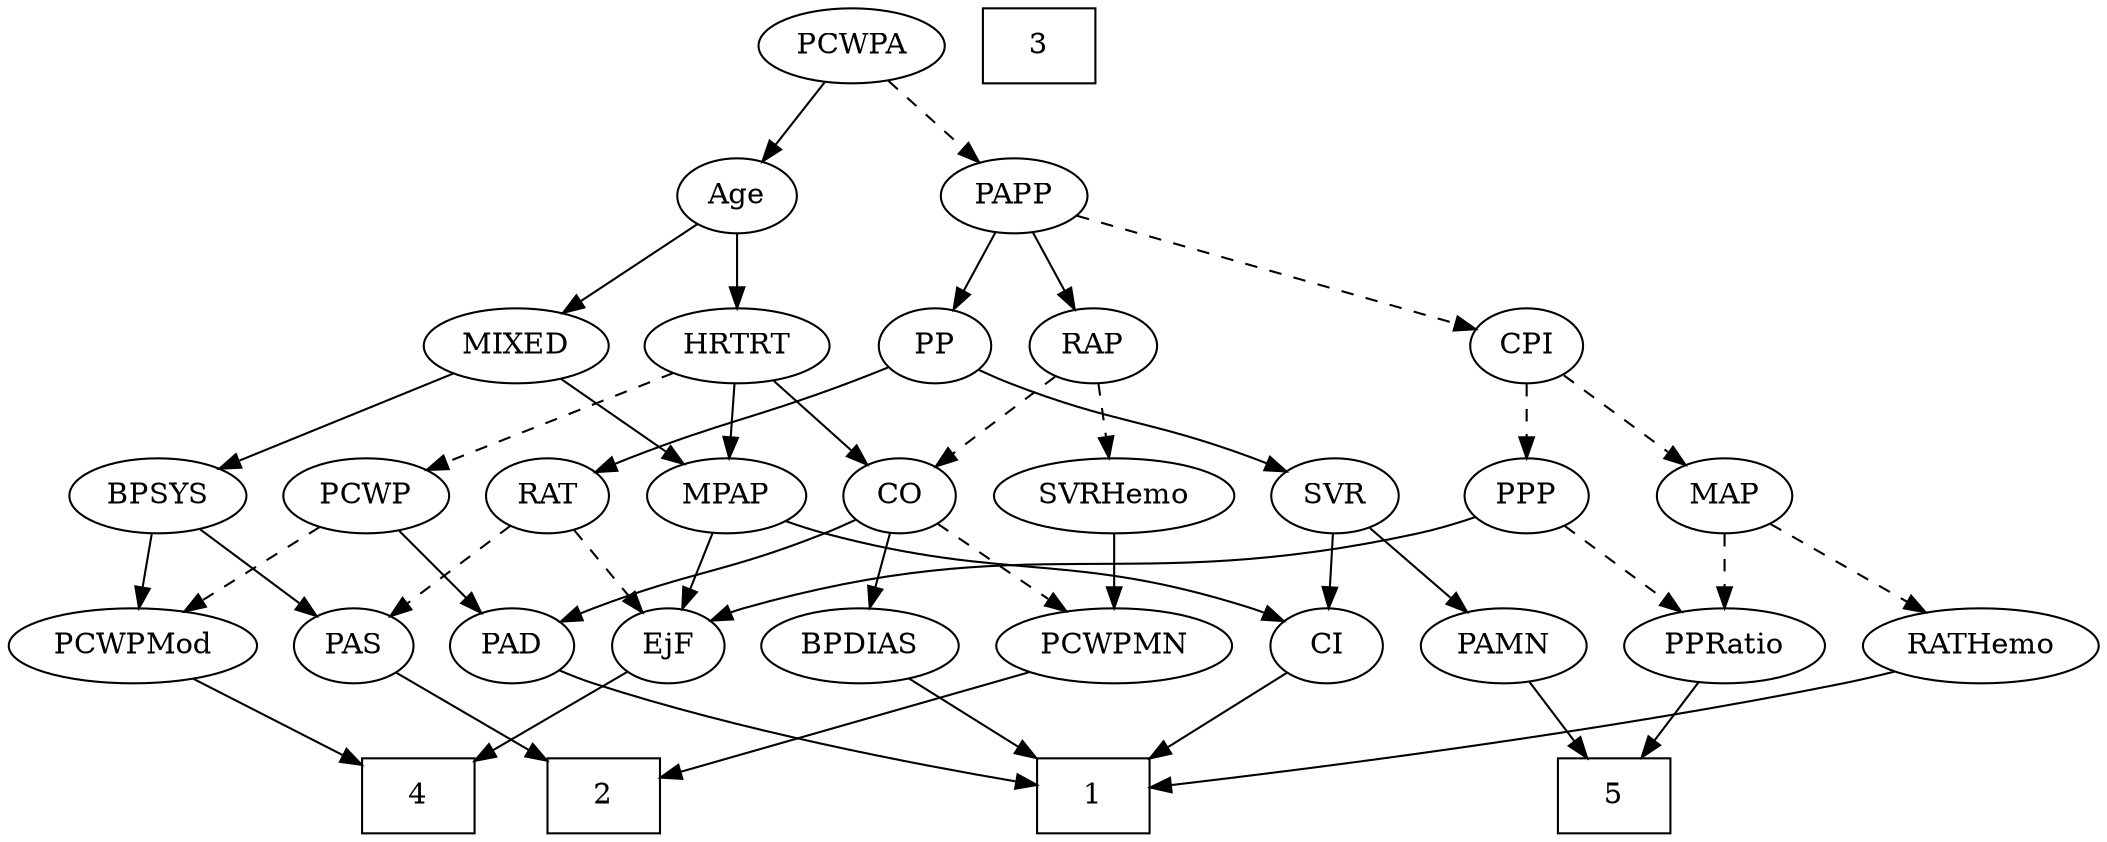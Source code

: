 strict digraph {
	graph [bb="0,0,920.39,396"];
	node [label="\N"];
	1	[height=0.5,
		pos="486,18",
		shape=box,
		width=0.75];
	2	[height=0.5,
		pos="265,18",
		shape=box,
		width=0.75];
	3	[height=0.5,
		pos="461,378",
		shape=box,
		width=0.75];
	4	[height=0.5,
		pos="181,18",
		shape=box,
		width=0.75];
	5	[height=0.5,
		pos="717,18",
		shape=box,
		width=0.75];
	Age	[height=0.5,
		pos="323,306",
		width=0.75];
	MIXED	[height=0.5,
		pos="225,234",
		width=1.1193];
	Age -> MIXED	[pos="e,245.57,249.7 305.02,292.16 290.72,281.94 270.42,267.44 253.85,255.61",
		style=solid];
	HRTRT	[height=0.5,
		pos="323,234",
		width=1.1013];
	Age -> HRTRT	[pos="e,323,252.1 323,287.7 323,279.98 323,270.71 323,262.11",
		style=solid];
	EjF	[height=0.5,
		pos="297,90",
		width=0.75];
	EjF -> 4	[pos="e,208.3,35.478 277.58,77.284 261.06,67.316 236.9,52.737 216.88,40.655",
		style=solid];
	RAP	[height=0.5,
		pos="486,234",
		width=0.77632];
	CO	[height=0.5,
		pos="399,162",
		width=0.75];
	RAP -> CO	[pos="e,415.72,176.46 469.22,219.5 456.34,209.14 438.36,194.67 423.82,182.97",
		style=dashed];
	SVRHemo	[height=0.5,
		pos="494,162",
		width=1.3902];
	RAP -> SVRHemo	[pos="e,492.04,180.1 487.97,215.7 488.85,207.98 489.91,198.71 490.9,190.11",
		style=dashed];
	MPAP	[height=0.5,
		pos="319,162",
		width=0.97491];
	MIXED -> MPAP	[pos="e,299.73,177.35 244.93,218.15 258.45,208.09 276.49,194.65 291.38,183.56",
		style=solid];
	BPSYS	[height=0.5,
		pos="67.995,162",
		width=1.0471];
	MIXED -> BPSYS	[pos="e,94.64,174.88 197.29,220.65 171.27,209.05 132.2,191.63 103.82,178.97",
		style=solid];
	MPAP -> EjF	[pos="e,302.27,107.79 313.67,144.05 311.16,136.06 308.1,126.33 305.29,117.4",
		style=solid];
	CI	[height=0.5,
		pos="589,90",
		width=0.75];
	MPAP -> CI	[pos="e,568.42,101.81 345.26,149.96 351.03,147.78 357.17,145.66 363,144 445.64,120.42 471.26,134.56 553,108 554.92,107.38 556.87,106.67 \
558.82,105.91",
		style=solid];
	PAS	[height=0.5,
		pos="149,90",
		width=0.75];
	BPSYS -> PAS	[pos="e,133.1,104.74 85.571,145.81 97.174,135.78 112.52,122.52 125.21,111.55",
		style=solid];
	PCWPMod	[height=0.5,
		pos="51.995,90",
		width=1.4443];
	BPSYS -> PCWPMod	[pos="e,55.944,108.28 64.122,144.05 62.341,136.26 60.183,126.82 58.185,118.08",
		style=solid];
	PAD	[height=0.5,
		pos="223,90",
		width=0.79437];
	PAD -> 1	[pos="e,458.86,23.67 245.22,78.214 250.33,75.972 255.79,73.759 261,72 325.72,50.12 403.86,33.903 448.95,25.492",
		style=solid];
	CO -> PAD	[pos="e,245.37,101.37 377.84,150.57 373,148.31 367.85,146 363,144 318.54,125.71 305.64,125.83 261,108 258.92,107.17 256.8,106.3 254.66,\
105.4",
		style=solid];
	PCWPMN	[height=0.5,
		pos="494,90",
		width=1.3902];
	CO -> PCWPMN	[pos="e,473.03,106.45 416.42,148.16 429.89,138.24 448.84,124.27 464.64,112.63",
		style=dashed];
	BPDIAS	[height=0.5,
		pos="384,90",
		width=1.1735];
	CO -> BPDIAS	[pos="e,387.7,108.28 395.36,144.05 393.69,136.26 391.67,126.82 389.8,118.08",
		style=solid];
	PAS -> 2	[pos="e,237.69,35.478 168.41,77.284 184.93,67.316 209.09,52.737 229.11,40.655",
		style=solid];
	PAMN	[height=0.5,
		pos="670,90",
		width=1.011];
	PAMN -> 5	[pos="e,705.5,36.124 680.9,72.765 686.54,64.354 693.57,53.89 699.92,44.436",
		style=solid];
	RATHemo	[height=0.5,
		pos="871,90",
		width=1.3721];
	RATHemo -> 1	[pos="e,513.35,22.263 834.67,77.601 827.52,75.573 820.06,73.601 813,72 709.07,48.444 584.29,31.223 523.28,23.506",
		style=solid];
	CPI	[height=0.5,
		pos="676,234",
		width=0.75];
	MAP	[height=0.5,
		pos="764,162",
		width=0.84854];
	CPI -> MAP	[pos="e,746.48,176.93 692.96,219.5 705.82,209.27 723.71,195.04 738.32,183.42",
		style=dashed];
	PPP	[height=0.5,
		pos="676,162",
		width=0.75];
	CPI -> PPP	[pos="e,676,180.1 676,215.7 676,207.98 676,198.71 676,190.11",
		style=dashed];
	RAT	[height=0.5,
		pos="239,162",
		width=0.75827];
	RAT -> EjF	[pos="e,284.43,106.16 251.58,145.81 259.26,136.55 269.22,124.52 277.86,114.09",
		style=dashed];
	RAT -> PAS	[pos="e,165.85,104.11 222.07,147.83 208.49,137.27 189.24,122.3 173.9,110.37",
		style=dashed];
	SVR	[height=0.5,
		pos="590,162",
		width=0.77632];
	SVR -> PAMN	[pos="e,652.72,106.11 606.18,146.83 617.38,137.04 632.48,123.83 645.18,112.71",
		style=solid];
	SVR -> CI	[pos="e,589.24,108.1 589.75,143.7 589.64,135.98 589.51,126.71 589.38,118.11",
		style=solid];
	PCWPMod -> 4	[pos="e,153.86,33.726 78.724,74.496 97.881,64.101 123.9,49.981 144.9,38.585",
		style=solid];
	PCWPA	[height=0.5,
		pos="374,378",
		width=1.1555];
	PCWPA -> Age	[pos="e,334.3,322.51 361.91,360.41 355.44,351.53 347.36,340.44 340.24,330.67",
		style=solid];
	PAPP	[height=0.5,
		pos="449,306",
		width=0.88464];
	PCWPA -> PAPP	[pos="e,433.17,321.77 390.64,361.46 400.95,351.84 414.34,339.34 425.7,328.75",
		style=dashed];
	PCWPMN -> 2	[pos="e,292.02,27.26 457.2,77.753 414.48,64.694 344.43,43.281 301.73,30.229",
		style=solid];
	SVRHemo -> PCWPMN	[pos="e,494,108.1 494,143.7 494,135.98 494,126.71 494,118.11",
		style=solid];
	BPDIAS -> 1	[pos="e,461.17,36.04 405.63,74.155 419.34,64.741 437.36,52.377 452.86,41.741",
		style=solid];
	MAP -> RATHemo	[pos="e,847.77,106.19 783.62,148.16 799.18,137.99 821.22,123.56 839.27,111.75",
		style=dashed];
	PPRatio	[height=0.5,
		pos="764,90",
		width=1.1013];
	MAP -> PPRatio	[pos="e,764,108.1 764,143.7 764,135.98 764,126.71 764,118.11",
		style=dashed];
	PP	[height=0.5,
		pos="413,234",
		width=0.75];
	PP -> RAT	[pos="e,260.18,173.37 390.5,223.49 384.51,221.01 378.02,218.37 372,216 329.19,199.19 317.38,197.83 275,180 273.18,179.24 271.32,178.43 \
269.45,177.6",
		style=solid];
	PP -> SVR	[pos="e,568.24,173.42 434.15,222.55 438.98,220.29 444.13,217.98 449,216 494.29,197.53 507.61,198.23 553,180 554.86,179.25 556.78,178.45 \
558.7,177.64",
		style=solid];
	PPP -> EjF	[pos="e,317.49,102.05 653.36,152.02 645.16,149.07 635.77,146.03 627,144 498.76,114.26 459.46,144.57 333,108 331.05,107.44 329.08,106.78 \
327.12,106.06",
		style=solid];
	PPP -> PPRatio	[pos="e,745.25,105.91 692.96,147.5 705.49,137.54 722.78,123.78 737.17,112.34",
		style=dashed];
	PPRatio -> 5	[pos="e,728.71,36.447 752.86,72.411 747.34,64.2 740.56,54.099 734.39,44.9",
		style=solid];
	PCWP	[height=0.5,
		pos="159,162",
		width=0.97491];
	PCWP -> PAD	[pos="e,209.27,106.01 173.2,145.46 181.77,136.09 192.83,123.99 202.36,113.57",
		style=solid];
	PCWP -> PCWPMod	[pos="e,75.432,106.33 138.11,147.34 122.78,137.31 101.67,123.5 84.192,112.06",
		style=dashed];
	CI -> 1	[pos="e,511.21,36.139 570.58,76.485 556.49,66.908 536.66,53.435 519.75,41.939",
		style=solid];
	PAPP -> RAP	[pos="e,477.29,251.47 457.76,288.41 462.19,280.04 467.65,269.71 472.59,260.37",
		style=solid];
	PAPP -> CPI	[pos="e,651.97,242.41 476.38,296.56 518.04,283.71 597.24,259.28 642.35,245.38",
		style=dashed];
	PAPP -> PP	[pos="e,421.47,251.47 440.46,288.41 436.16,280.04 430.85,269.71 426.04,260.37",
		style=solid];
	HRTRT -> MPAP	[pos="e,319.97,180.1 322.01,215.7 321.57,207.98 321.04,198.71 320.54,190.11",
		style=solid];
	HRTRT -> CO	[pos="e,383.72,177.07 339.86,217.46 350.52,207.65 364.43,194.83 376.09,184.1",
		style=solid];
	HRTRT -> PCWP	[pos="e,185.05,174.12 295.18,221.13 267.39,209.26 224.57,190.99 194.38,178.1",
		style=dashed];
}
